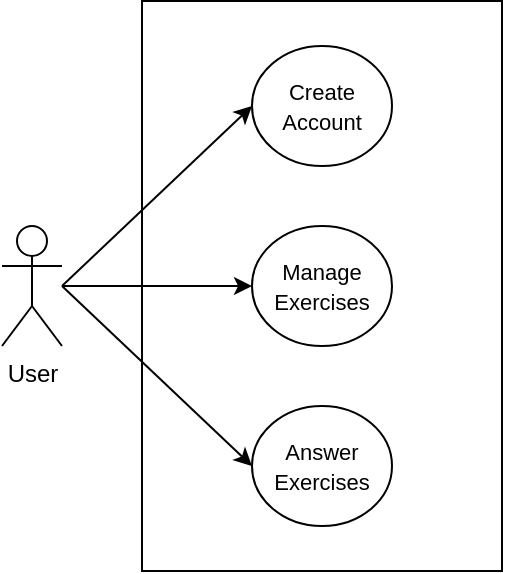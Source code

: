<mxfile version="22.1.2" type="device">
  <diagram name="Page-1" id="wgSqQTJSWsB0tCqlXV9K">
    <mxGraphModel dx="880" dy="540" grid="1" gridSize="10" guides="1" tooltips="1" connect="1" arrows="1" fold="1" page="1" pageScale="1" pageWidth="850" pageHeight="1100" math="0" shadow="0">
      <root>
        <mxCell id="0" />
        <mxCell id="1" parent="0" />
        <mxCell id="YaBLOK5gWIXg8gNVrT6M-3" value="" style="rounded=0;whiteSpace=wrap;html=1;" vertex="1" parent="1">
          <mxGeometry x="240" y="77.5" width="180" height="285" as="geometry" />
        </mxCell>
        <mxCell id="YaBLOK5gWIXg8gNVrT6M-9" style="rounded=0;orthogonalLoop=1;jettySize=auto;html=1;entryX=0;entryY=0.5;entryDx=0;entryDy=0;" edge="1" parent="1" target="YaBLOK5gWIXg8gNVrT6M-4">
          <mxGeometry relative="1" as="geometry">
            <mxPoint x="200" y="220" as="sourcePoint" />
          </mxGeometry>
        </mxCell>
        <mxCell id="YaBLOK5gWIXg8gNVrT6M-13" style="edgeStyle=orthogonalEdgeStyle;rounded=0;orthogonalLoop=1;jettySize=auto;html=1;entryX=0;entryY=0.5;entryDx=0;entryDy=0;" edge="1" parent="1" source="YaBLOK5gWIXg8gNVrT6M-1" target="YaBLOK5gWIXg8gNVrT6M-5">
          <mxGeometry relative="1" as="geometry" />
        </mxCell>
        <mxCell id="YaBLOK5gWIXg8gNVrT6M-14" style="rounded=0;orthogonalLoop=1;jettySize=auto;html=1;entryX=0;entryY=0.5;entryDx=0;entryDy=0;" edge="1" parent="1" target="YaBLOK5gWIXg8gNVrT6M-6">
          <mxGeometry relative="1" as="geometry">
            <mxPoint x="200" y="220" as="sourcePoint" />
          </mxGeometry>
        </mxCell>
        <mxCell id="YaBLOK5gWIXg8gNVrT6M-1" value="User" style="shape=umlActor;verticalLabelPosition=bottom;verticalAlign=top;html=1;outlineConnect=0;" vertex="1" parent="1">
          <mxGeometry x="170" y="190" width="30" height="60" as="geometry" />
        </mxCell>
        <mxCell id="YaBLOK5gWIXg8gNVrT6M-4" value="&lt;font style=&quot;font-size: 11px;&quot;&gt;Create&lt;br&gt;Account&lt;/font&gt;" style="ellipse;whiteSpace=wrap;html=1;" vertex="1" parent="1">
          <mxGeometry x="295" y="100" width="70" height="60" as="geometry" />
        </mxCell>
        <mxCell id="YaBLOK5gWIXg8gNVrT6M-5" value="&lt;font style=&quot;font-size: 11px;&quot;&gt;Manage&lt;br&gt;Exercises&lt;/font&gt;" style="ellipse;whiteSpace=wrap;html=1;" vertex="1" parent="1">
          <mxGeometry x="295" y="190" width="70" height="60" as="geometry" />
        </mxCell>
        <mxCell id="YaBLOK5gWIXg8gNVrT6M-6" value="&lt;font style=&quot;font-size: 11px;&quot;&gt;Answer&lt;br&gt;Exercises&lt;/font&gt;" style="ellipse;whiteSpace=wrap;html=1;" vertex="1" parent="1">
          <mxGeometry x="295" y="280" width="70" height="60" as="geometry" />
        </mxCell>
      </root>
    </mxGraphModel>
  </diagram>
</mxfile>
